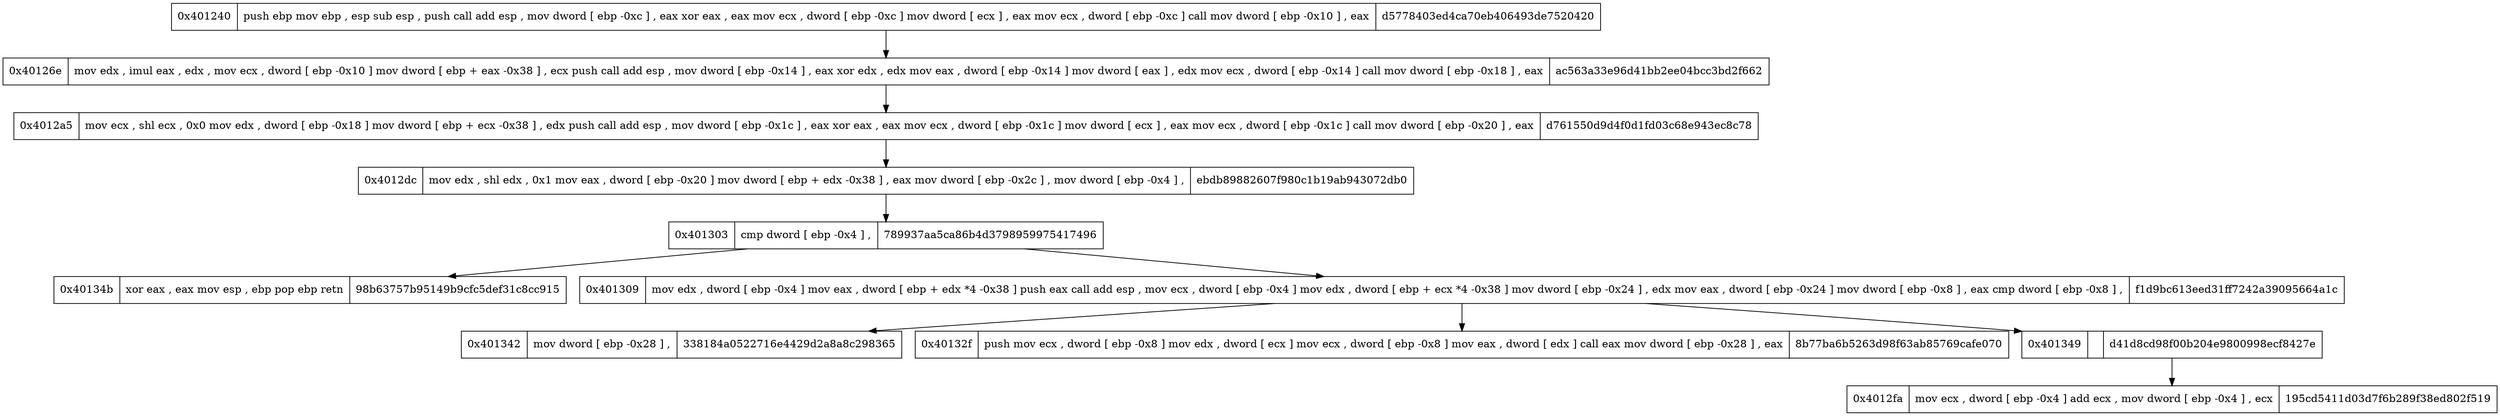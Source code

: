 digraph{
node [shape=record];
"0x401240"[label="0x401240|  push ebp
 mov ebp ,  esp
 sub esp , 
 push
 call
 add esp , 
 mov dword  [ ebp -0xc ] ,  eax
 xor eax ,  eax
 mov ecx ,  dword  [ ebp -0xc ]
 mov dword  [ ecx ] ,  eax
 mov ecx ,  dword  [ ebp -0xc ]
 call
 mov dword  [ ebp -0x10 ] ,  eax
| d5778403ed4ca70eb406493de7520420"] "0x401240" -> "0x40126e""0x40126e"[label="0x40126e|  mov edx , 
 imul eax ,  edx , 
 mov ecx ,  dword  [ ebp -0x10 ]
 mov dword  [ ebp + eax -0x38 ] ,  ecx
 push
 call
 add esp , 
 mov dword  [ ebp -0x14 ] ,  eax
 xor edx ,  edx
 mov eax ,  dword  [ ebp -0x14 ]
 mov dword  [ eax ] ,  edx
 mov ecx ,  dword  [ ebp -0x14 ]
 call
 mov dword  [ ebp -0x18 ] ,  eax
| ac563a33e96d41bb2ee04bcc3bd2f662"] "0x40126e" -> "0x4012a5""0x4012a5"[label="0x4012a5|  mov ecx , 
 shl ecx ,  0x0
 mov edx ,  dword  [ ebp -0x18 ]
 mov dword  [ ebp + ecx -0x38 ] ,  edx
 push
 call
 add esp , 
 mov dword  [ ebp -0x1c ] ,  eax
 xor eax ,  eax
 mov ecx ,  dword  [ ebp -0x1c ]
 mov dword  [ ecx ] ,  eax
 mov ecx ,  dword  [ ebp -0x1c ]
 call
 mov dword  [ ebp -0x20 ] ,  eax
| d761550d9d4f0d1fd03c68e943ec8c78"] "0x4012a5" -> "0x4012dc""0x4012dc"[label="0x4012dc|  mov edx , 
 shl edx ,  0x1
 mov eax ,  dword  [ ebp -0x20 ]
 mov dword  [ ebp + edx -0x38 ] ,  eax
 mov dword  [ ebp -0x2c ] , 
 mov dword  [ ebp -0x4 ] , 
| ebdb89882607f980c1b19ab943072db0"] "0x4012dc" -> "0x401303""0x401303"[label="0x401303|  cmp dword  [ ebp -0x4 ] , 
| 789937aa5ca86b4d3798959975417496"] "0x401303" -> "0x40134b""0x401303" -> "0x401309""0x40134b"[label="0x40134b|  xor eax ,  eax
 mov esp ,  ebp
 pop ebp
 retn
| 98b63757b95149b9cfc5def31c8cc915"] "0x401309"[label="0x401309|  mov edx ,  dword  [ ebp -0x4 ]
 mov eax ,  dword  [ ebp + edx *4 -0x38 ]
 push eax
 call
 add esp , 
 mov ecx ,  dword  [ ebp -0x4 ]
 mov edx ,  dword  [ ebp + ecx *4 -0x38 ]
 mov dword  [ ebp -0x24 ] ,  edx
 mov eax ,  dword  [ ebp -0x24 ]
 mov dword  [ ebp -0x8 ] ,  eax
 cmp dword  [ ebp -0x8 ] , 
| f1d9bc613eed31ff7242a39095664a1c"] "0x401309" -> "0x401342""0x401309" -> "0x40132f""0x401309" -> "0x401349""0x401342"[label="0x401342|  mov dword  [ ebp -0x28 ] , 
| 338184a0522716e4429d2a8a8c298365"] "0x40132f"[label="0x40132f|  push
 mov ecx ,  dword  [ ebp -0x8 ]
 mov edx ,  dword  [ ecx ]
 mov ecx ,  dword  [ ebp -0x8 ]
 mov eax ,  dword  [ edx ]
 call eax
 mov dword  [ ebp -0x28 ] ,  eax
| 8b77ba6b5263d98f63ab85769cafe070"] "0x4012fa"[label="0x4012fa|  mov ecx ,  dword  [ ebp -0x4 ]
 add ecx , 
 mov dword  [ ebp -0x4 ] ,  ecx
| 195cd5411d03d7f6b289f38ed802f519"] "0x401349"[label="0x401349| | d41d8cd98f00b204e9800998ecf8427e"] "0x401349" -> "0x4012fa"}